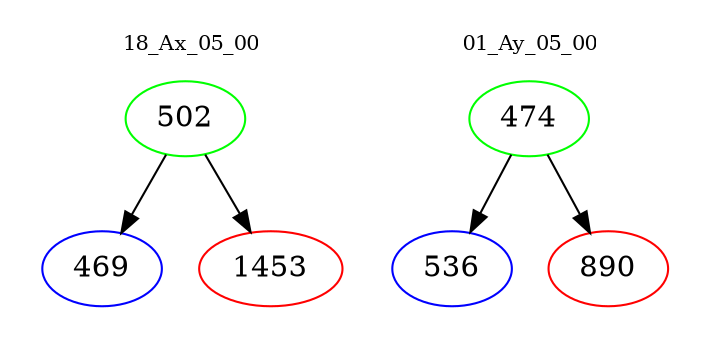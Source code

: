 digraph{
subgraph cluster_0 {
color = white
label = "18_Ax_05_00";
fontsize=10;
T0_502 [label="502", color="green"]
T0_502 -> T0_469 [color="black"]
T0_469 [label="469", color="blue"]
T0_502 -> T0_1453 [color="black"]
T0_1453 [label="1453", color="red"]
}
subgraph cluster_1 {
color = white
label = "01_Ay_05_00";
fontsize=10;
T1_474 [label="474", color="green"]
T1_474 -> T1_536 [color="black"]
T1_536 [label="536", color="blue"]
T1_474 -> T1_890 [color="black"]
T1_890 [label="890", color="red"]
}
}
